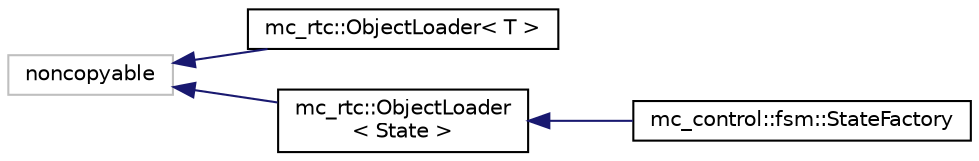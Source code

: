 digraph "Graphical Class Hierarchy"
{
 // INTERACTIVE_SVG=YES
  edge [fontname="Helvetica",fontsize="10",labelfontname="Helvetica",labelfontsize="10"];
  node [fontname="Helvetica",fontsize="10",shape=record];
  rankdir="LR";
  Node143 [label="noncopyable",height=0.2,width=0.4,color="grey75", fillcolor="white", style="filled"];
  Node143 -> Node0 [dir="back",color="midnightblue",fontsize="10",style="solid",fontname="Helvetica"];
  Node0 [label="mc_rtc::ObjectLoader\< T \>",height=0.2,width=0.4,color="black", fillcolor="white", style="filled",URL="$structmc__rtc_1_1ObjectLoader.html",tooltip="ltdl wrapper for factory-like classes "];
  Node143 -> Node145 [dir="back",color="midnightblue",fontsize="10",style="solid",fontname="Helvetica"];
  Node145 [label="mc_rtc::ObjectLoader\l\< State \>",height=0.2,width=0.4,color="black", fillcolor="white", style="filled",URL="$structmc__rtc_1_1ObjectLoader.html"];
  Node145 -> Node146 [dir="back",color="midnightblue",fontsize="10",style="solid",fontname="Helvetica"];
  Node146 [label="mc_control::fsm::StateFactory",height=0.2,width=0.4,color="black", fillcolor="white", style="filled",URL="$structmc__control_1_1fsm_1_1StateFactory.html"];
}
